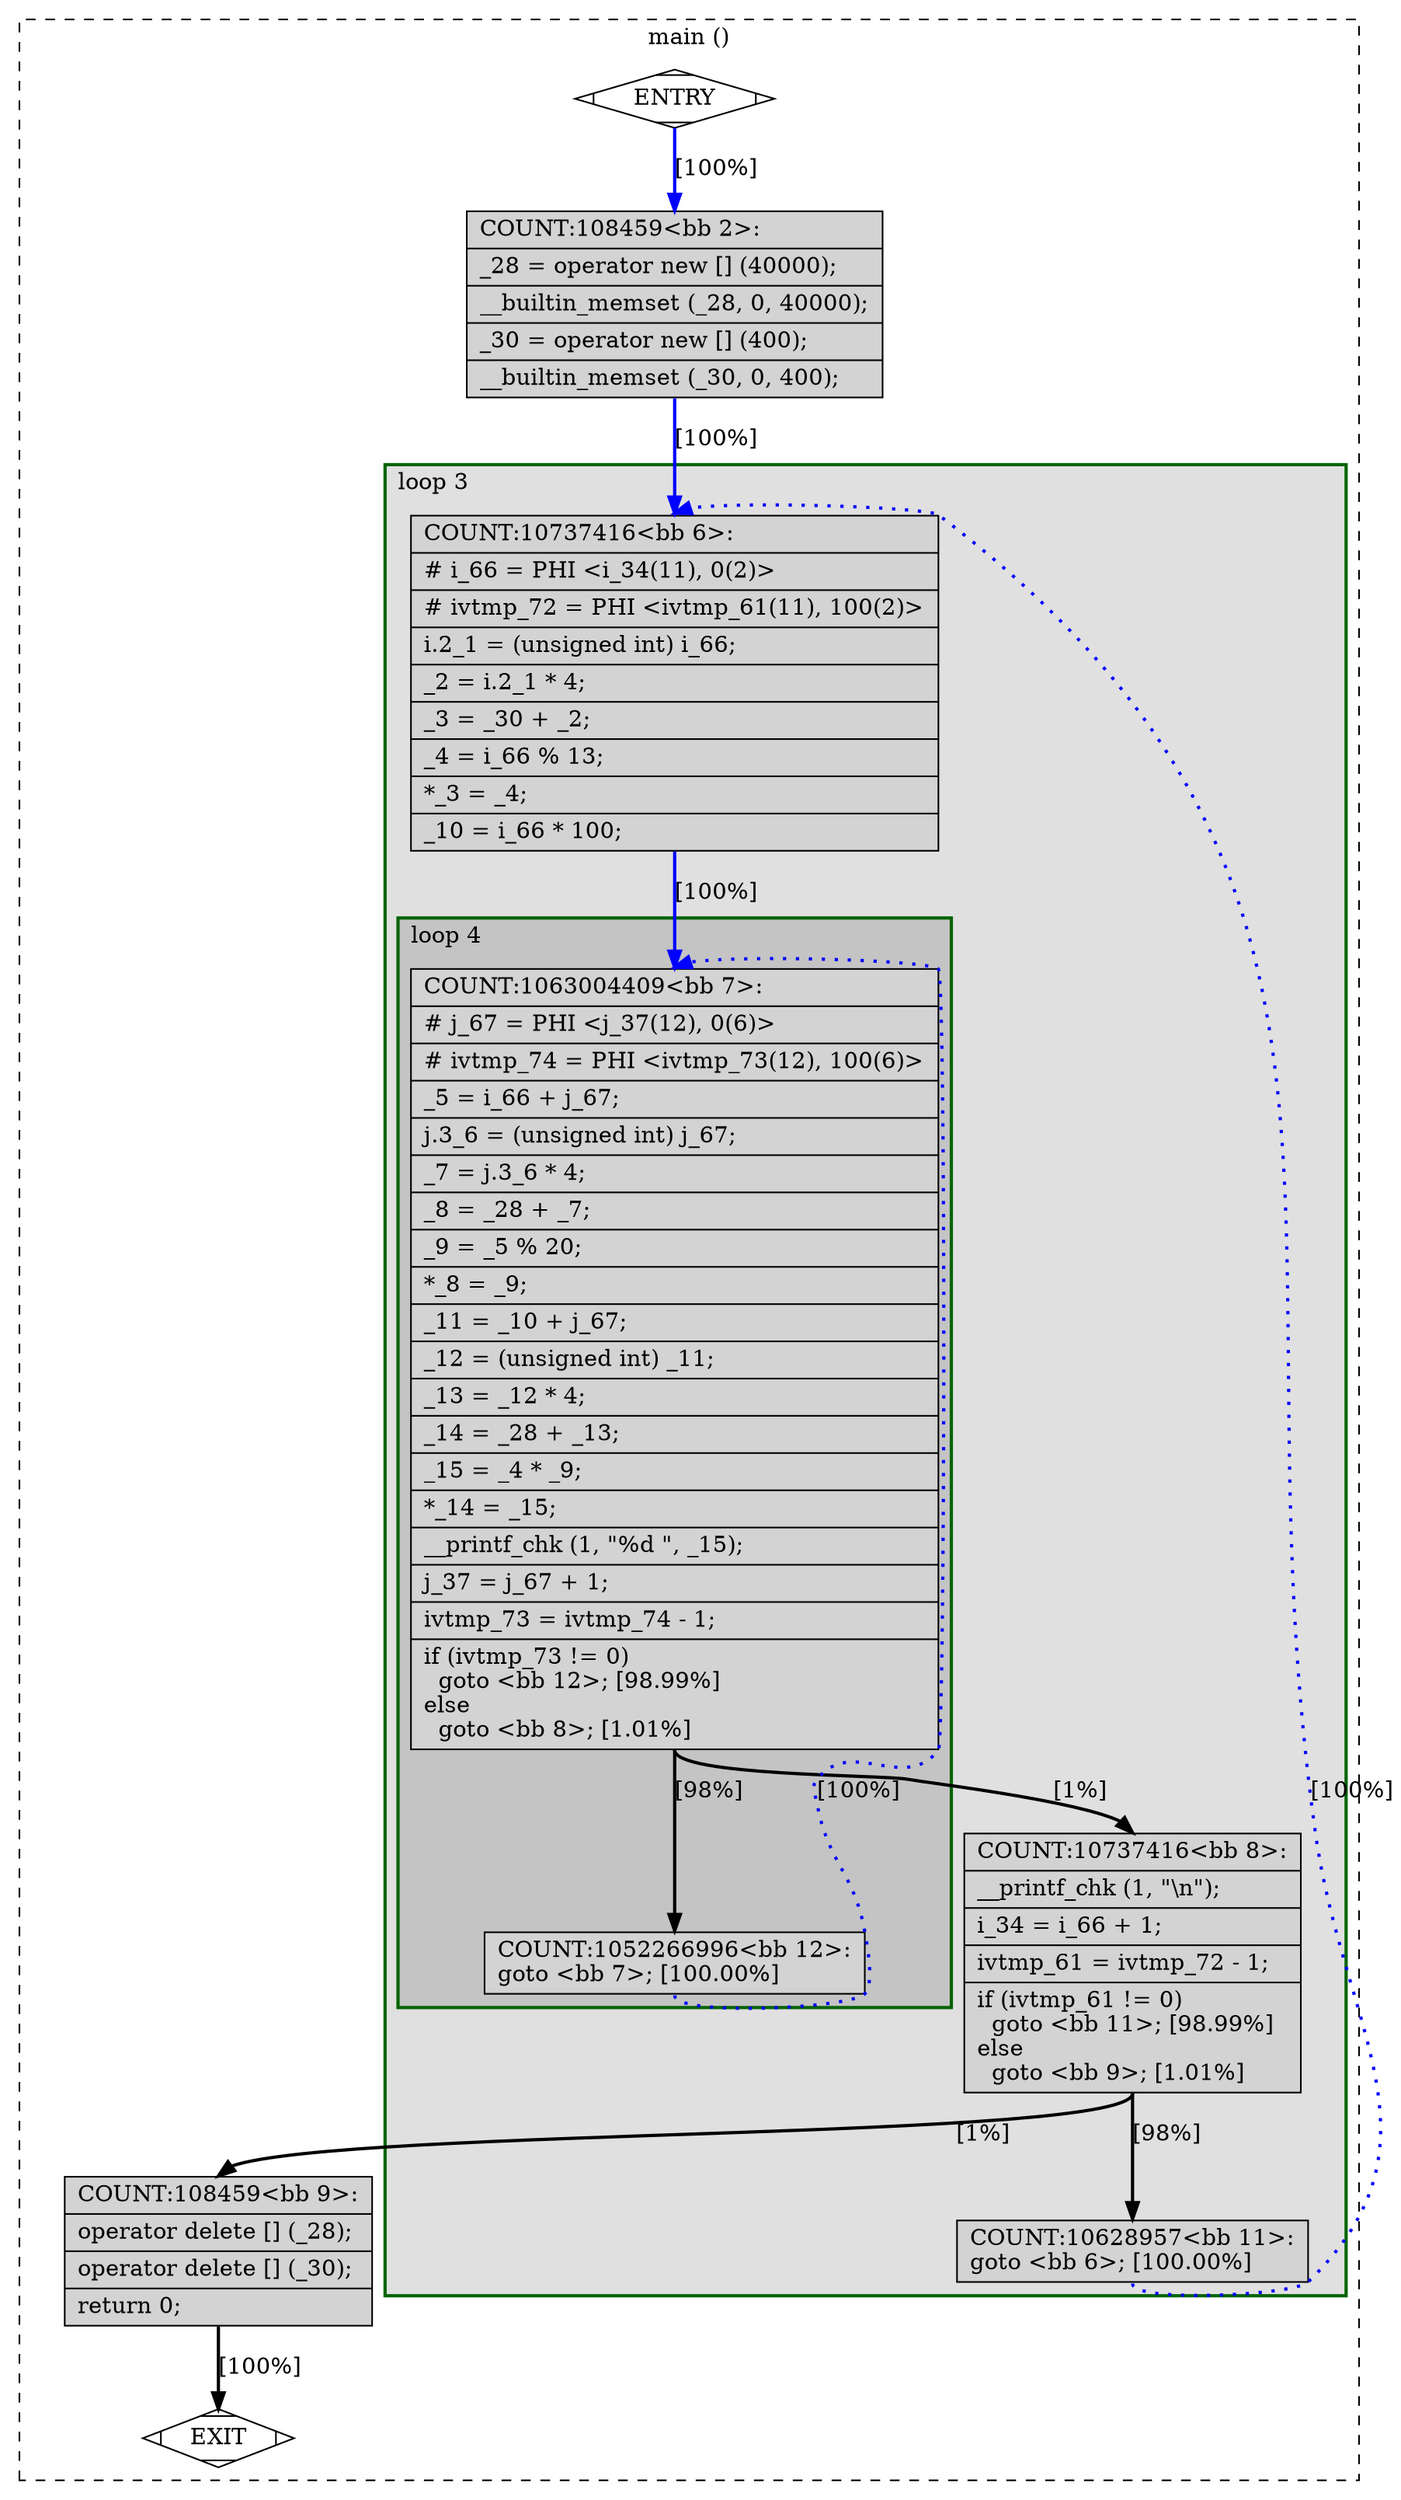 digraph "a-matmul-v2.cpp.166t.vect" {
overlap=false;
subgraph "cluster_main" {
	style="dashed";
	color="black";
	label="main ()";
	subgraph cluster_30_3 {
	style="filled";
	color="darkgreen";
	fillcolor="grey88";
	label="loop 3";
	labeljust=l;
	penwidth=2;
	subgraph cluster_30_4 {
	style="filled";
	color="darkgreen";
	fillcolor="grey77";
	label="loop 4";
	labeljust=l;
	penwidth=2;
	fn_30_basic_block_7 [shape=record,style=filled,fillcolor=lightgrey,label="{COUNT:1063004409\<bb\ 7\>:\l\
|#\ j_67\ =\ PHI\ \<j_37(12),\ 0(6)\>\l\
|#\ ivtmp_74\ =\ PHI\ \<ivtmp_73(12),\ 100(6)\>\l\
|_5\ =\ i_66\ +\ j_67;\l\
|j.3_6\ =\ (unsigned\ int)\ j_67;\l\
|_7\ =\ j.3_6\ *\ 4;\l\
|_8\ =\ _28\ +\ _7;\l\
|_9\ =\ _5\ %\ 20;\l\
|*_8\ =\ _9;\l\
|_11\ =\ _10\ +\ j_67;\l\
|_12\ =\ (unsigned\ int)\ _11;\l\
|_13\ =\ _12\ *\ 4;\l\
|_14\ =\ _28\ +\ _13;\l\
|_15\ =\ _4\ *\ _9;\l\
|*_14\ =\ _15;\l\
|__printf_chk\ (1,\ \"%d\ \",\ _15);\l\
|j_37\ =\ j_67\ +\ 1;\l\
|ivtmp_73\ =\ ivtmp_74\ -\ 1;\l\
|if\ (ivtmp_73\ !=\ 0)\l\
\ \ goto\ \<bb\ 12\>;\ [98.99%]\l\
else\l\
\ \ goto\ \<bb\ 8\>;\ [1.01%]\l\
}"];

	fn_30_basic_block_12 [shape=record,style=filled,fillcolor=lightgrey,label="{COUNT:1052266996\<bb\ 12\>:\l\
goto\ \<bb\ 7\>;\ [100.00%]\l\
}"];

	}
	fn_30_basic_block_6 [shape=record,style=filled,fillcolor=lightgrey,label="{COUNT:10737416\<bb\ 6\>:\l\
|#\ i_66\ =\ PHI\ \<i_34(11),\ 0(2)\>\l\
|#\ ivtmp_72\ =\ PHI\ \<ivtmp_61(11),\ 100(2)\>\l\
|i.2_1\ =\ (unsigned\ int)\ i_66;\l\
|_2\ =\ i.2_1\ *\ 4;\l\
|_3\ =\ _30\ +\ _2;\l\
|_4\ =\ i_66\ %\ 13;\l\
|*_3\ =\ _4;\l\
|_10\ =\ i_66\ *\ 100;\l\
}"];

	fn_30_basic_block_8 [shape=record,style=filled,fillcolor=lightgrey,label="{COUNT:10737416\<bb\ 8\>:\l\
|__printf_chk\ (1,\ \"\\n\");\l\
|i_34\ =\ i_66\ +\ 1;\l\
|ivtmp_61\ =\ ivtmp_72\ -\ 1;\l\
|if\ (ivtmp_61\ !=\ 0)\l\
\ \ goto\ \<bb\ 11\>;\ [98.99%]\l\
else\l\
\ \ goto\ \<bb\ 9\>;\ [1.01%]\l\
}"];

	fn_30_basic_block_11 [shape=record,style=filled,fillcolor=lightgrey,label="{COUNT:10628957\<bb\ 11\>:\l\
goto\ \<bb\ 6\>;\ [100.00%]\l\
}"];

	}
	fn_30_basic_block_0 [shape=Mdiamond,style=filled,fillcolor=white,label="ENTRY"];

	fn_30_basic_block_1 [shape=Mdiamond,style=filled,fillcolor=white,label="EXIT"];

	fn_30_basic_block_2 [shape=record,style=filled,fillcolor=lightgrey,label="{COUNT:108459\<bb\ 2\>:\l\
|_28\ =\ operator\ new\ []\ (40000);\l\
|__builtin_memset\ (_28,\ 0,\ 40000);\l\
|_30\ =\ operator\ new\ []\ (400);\l\
|__builtin_memset\ (_30,\ 0,\ 400);\l\
}"];

	fn_30_basic_block_9 [shape=record,style=filled,fillcolor=lightgrey,label="{COUNT:108459\<bb\ 9\>:\l\
|operator\ delete\ []\ (_28);\l\
|operator\ delete\ []\ (_30);\l\
|return\ 0;\l\
}"];

	fn_30_basic_block_0:s -> fn_30_basic_block_2:n [style="solid,bold",color=blue,weight=100,constraint=true,label="[100%]"];
	fn_30_basic_block_2:s -> fn_30_basic_block_6:n [style="solid,bold",color=blue,weight=100,constraint=true,label="[100%]"];
	fn_30_basic_block_6:s -> fn_30_basic_block_7:n [style="solid,bold",color=blue,weight=100,constraint=true,label="[100%]"];
	fn_30_basic_block_7:s -> fn_30_basic_block_12:n [style="solid,bold",color=black,weight=10,constraint=true,label="[98%]"];
	fn_30_basic_block_7:s -> fn_30_basic_block_8:n [style="solid,bold",color=black,weight=10,constraint=true,label="[1%]"];
	fn_30_basic_block_12:s -> fn_30_basic_block_7:n [style="dotted,bold",color=blue,weight=10,constraint=false,label="[100%]"];
	fn_30_basic_block_8:s -> fn_30_basic_block_11:n [style="solid,bold",color=black,weight=10,constraint=true,label="[98%]"];
	fn_30_basic_block_8:s -> fn_30_basic_block_9:n [style="solid,bold",color=black,weight=10,constraint=true,label="[1%]"];
	fn_30_basic_block_11:s -> fn_30_basic_block_6:n [style="dotted,bold",color=blue,weight=10,constraint=false,label="[100%]"];
	fn_30_basic_block_9:s -> fn_30_basic_block_1:n [style="solid,bold",color=black,weight=10,constraint=true,label="[100%]"];
	fn_30_basic_block_0:s -> fn_30_basic_block_1:n [style="invis",constraint=true];
}
}
